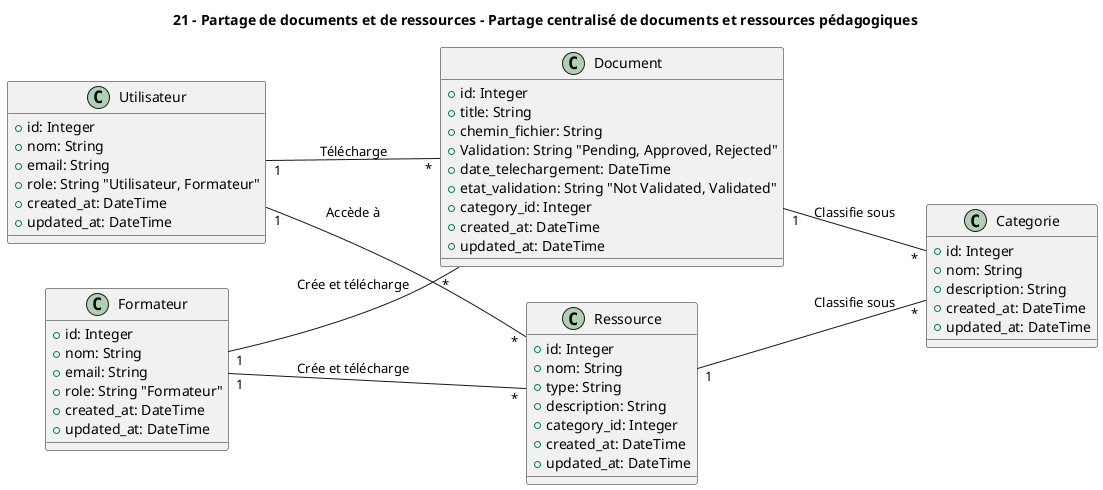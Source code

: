 @startuml
left to right direction

title 21 - Partage de documents et de ressources - Partage centralisé de documents et ressources pédagogiques

' Define the Utilisateur (User) class with role as an attribute
class Utilisateur {
    +id: Integer
    +nom: String
    +email: String
    +role: String "Utilisateur, Formateur"
    +created_at: DateTime
    +updated_at: DateTime
}


' Define the Formateur (Trainer) class which extends Utilisateur
class Formateur {
    +id: Integer
    +nom: String
    +email: String
    +role: String "Formateur"
    +created_at: DateTime
    +updated_at: DateTime
} 
 
' Define the Document class with attributes specific to documents
class Document {
    +id: Integer
    +title: String
    +chemin_fichier: String
    +Validation: String "Pending, Approved, Rejected"
    +date_telechargement: DateTime
    +etat_validation: String "Not Validated, Validated"
    +category_id: Integer
    +created_at: DateTime
    +updated_at: DateTime
}

' Define the Ressource class with specific attributes
class Ressource {
    +id: Integer
    +nom: String
    +type: String
    +description: String
    +category_id: Integer
    +created_at: DateTime
    +updated_at: DateTime
}

' Define the Categorie class to organize documents and resources
class Categorie {
    +id: Integer
    +nom: String
    +description: String
    +created_at: DateTime
    +updated_at: DateTime
}

' Define the relationships between classes

' Formateur can create and upload resources
Formateur "1" -- "*" Ressource : "Crée et télécharge"
Formateur "1" -- "*" Document : "Crée et télécharge"

' Utilisateur can download documents and access resources
Utilisateur "1" -- "*" Document : "Télécharge"
Utilisateur "1" -- "*" Ressource : "Accède à"

' Documents and resources are classified under categories
Document "1" -- "*" Categorie : "Classifie sous"
Ressource "1" -- "*" Categorie : "Classifie sous"

@enduml
